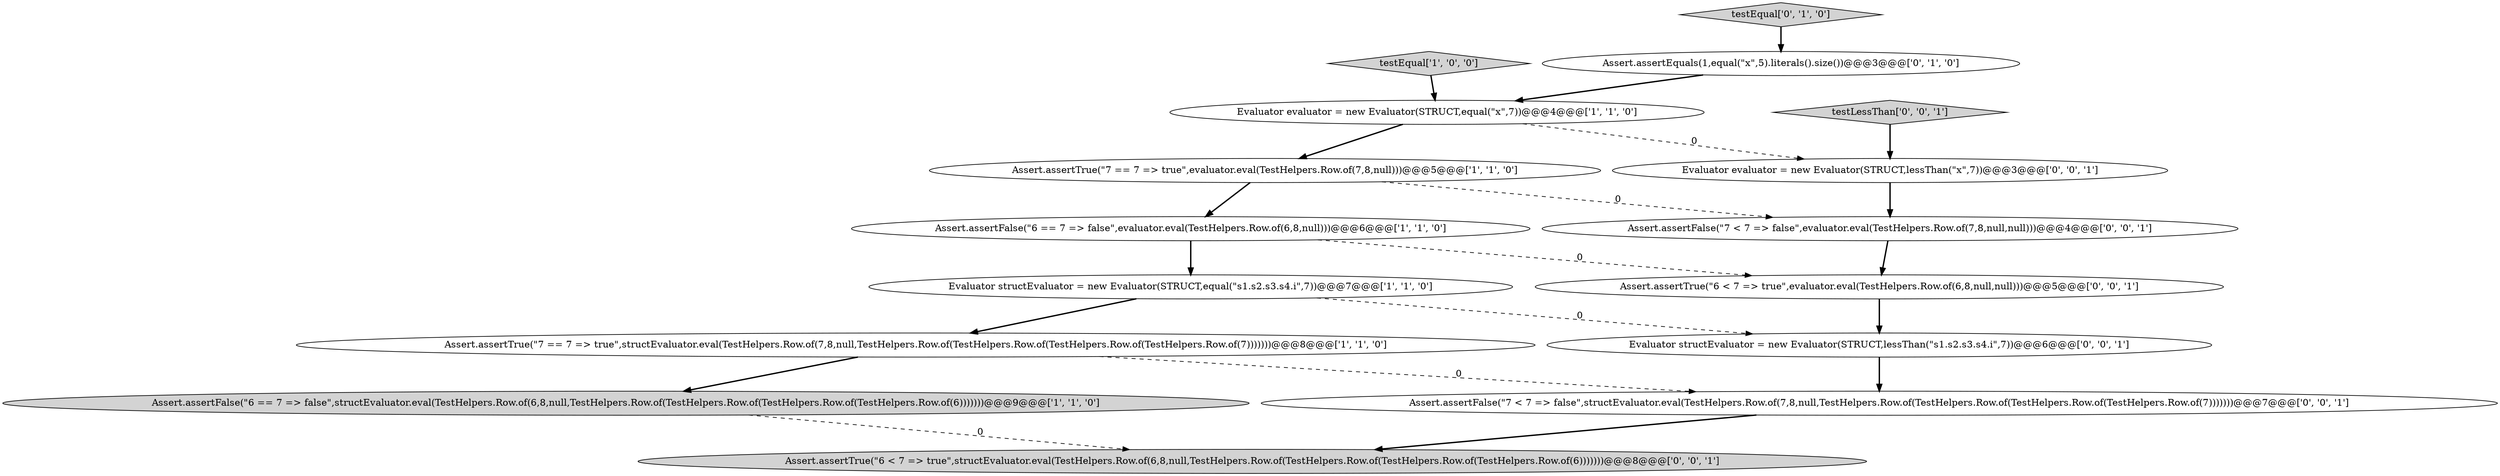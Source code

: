 digraph {
13 [style = filled, label = "Evaluator evaluator = new Evaluator(STRUCT,lessThan(\"x\",7))@@@3@@@['0', '0', '1']", fillcolor = white, shape = ellipse image = "AAA0AAABBB3BBB"];
4 [style = filled, label = "Assert.assertFalse(\"6 == 7 => false\",structEvaluator.eval(TestHelpers.Row.of(6,8,null,TestHelpers.Row.of(TestHelpers.Row.of(TestHelpers.Row.of(TestHelpers.Row.of(6)))))))@@@9@@@['1', '1', '0']", fillcolor = lightgray, shape = ellipse image = "AAA0AAABBB1BBB"];
1 [style = filled, label = "Assert.assertFalse(\"6 == 7 => false\",evaluator.eval(TestHelpers.Row.of(6,8,null)))@@@6@@@['1', '1', '0']", fillcolor = white, shape = ellipse image = "AAA0AAABBB1BBB"];
11 [style = filled, label = "Assert.assertTrue(\"6 < 7 => true\",structEvaluator.eval(TestHelpers.Row.of(6,8,null,TestHelpers.Row.of(TestHelpers.Row.of(TestHelpers.Row.of(TestHelpers.Row.of(6)))))))@@@8@@@['0', '0', '1']", fillcolor = lightgray, shape = ellipse image = "AAA0AAABBB3BBB"];
5 [style = filled, label = "testEqual['1', '0', '0']", fillcolor = lightgray, shape = diamond image = "AAA0AAABBB1BBB"];
10 [style = filled, label = "Assert.assertFalse(\"7 < 7 => false\",evaluator.eval(TestHelpers.Row.of(7,8,null,null)))@@@4@@@['0', '0', '1']", fillcolor = white, shape = ellipse image = "AAA0AAABBB3BBB"];
6 [style = filled, label = "Assert.assertTrue(\"7 == 7 => true\",structEvaluator.eval(TestHelpers.Row.of(7,8,null,TestHelpers.Row.of(TestHelpers.Row.of(TestHelpers.Row.of(TestHelpers.Row.of(7)))))))@@@8@@@['1', '1', '0']", fillcolor = white, shape = ellipse image = "AAA0AAABBB1BBB"];
9 [style = filled, label = "Assert.assertFalse(\"7 < 7 => false\",structEvaluator.eval(TestHelpers.Row.of(7,8,null,TestHelpers.Row.of(TestHelpers.Row.of(TestHelpers.Row.of(TestHelpers.Row.of(7)))))))@@@7@@@['0', '0', '1']", fillcolor = white, shape = ellipse image = "AAA0AAABBB3BBB"];
2 [style = filled, label = "Assert.assertTrue(\"7 == 7 => true\",evaluator.eval(TestHelpers.Row.of(7,8,null)))@@@5@@@['1', '1', '0']", fillcolor = white, shape = ellipse image = "AAA0AAABBB1BBB"];
3 [style = filled, label = "Evaluator evaluator = new Evaluator(STRUCT,equal(\"x\",7))@@@4@@@['1', '1', '0']", fillcolor = white, shape = ellipse image = "AAA0AAABBB1BBB"];
7 [style = filled, label = "Assert.assertEquals(1,equal(\"x\",5).literals().size())@@@3@@@['0', '1', '0']", fillcolor = white, shape = ellipse image = "AAA1AAABBB2BBB"];
14 [style = filled, label = "Assert.assertTrue(\"6 < 7 => true\",evaluator.eval(TestHelpers.Row.of(6,8,null,null)))@@@5@@@['0', '0', '1']", fillcolor = white, shape = ellipse image = "AAA0AAABBB3BBB"];
15 [style = filled, label = "testLessThan['0', '0', '1']", fillcolor = lightgray, shape = diamond image = "AAA0AAABBB3BBB"];
0 [style = filled, label = "Evaluator structEvaluator = new Evaluator(STRUCT,equal(\"s1.s2.s3.s4.i\",7))@@@7@@@['1', '1', '0']", fillcolor = white, shape = ellipse image = "AAA0AAABBB1BBB"];
8 [style = filled, label = "testEqual['0', '1', '0']", fillcolor = lightgray, shape = diamond image = "AAA0AAABBB2BBB"];
12 [style = filled, label = "Evaluator structEvaluator = new Evaluator(STRUCT,lessThan(\"s1.s2.s3.s4.i\",7))@@@6@@@['0', '0', '1']", fillcolor = white, shape = ellipse image = "AAA0AAABBB3BBB"];
0->6 [style = bold, label=""];
12->9 [style = bold, label=""];
8->7 [style = bold, label=""];
0->12 [style = dashed, label="0"];
1->14 [style = dashed, label="0"];
5->3 [style = bold, label=""];
4->11 [style = dashed, label="0"];
2->10 [style = dashed, label="0"];
14->12 [style = bold, label=""];
13->10 [style = bold, label=""];
9->11 [style = bold, label=""];
6->9 [style = dashed, label="0"];
6->4 [style = bold, label=""];
2->1 [style = bold, label=""];
10->14 [style = bold, label=""];
3->13 [style = dashed, label="0"];
3->2 [style = bold, label=""];
15->13 [style = bold, label=""];
1->0 [style = bold, label=""];
7->3 [style = bold, label=""];
}
